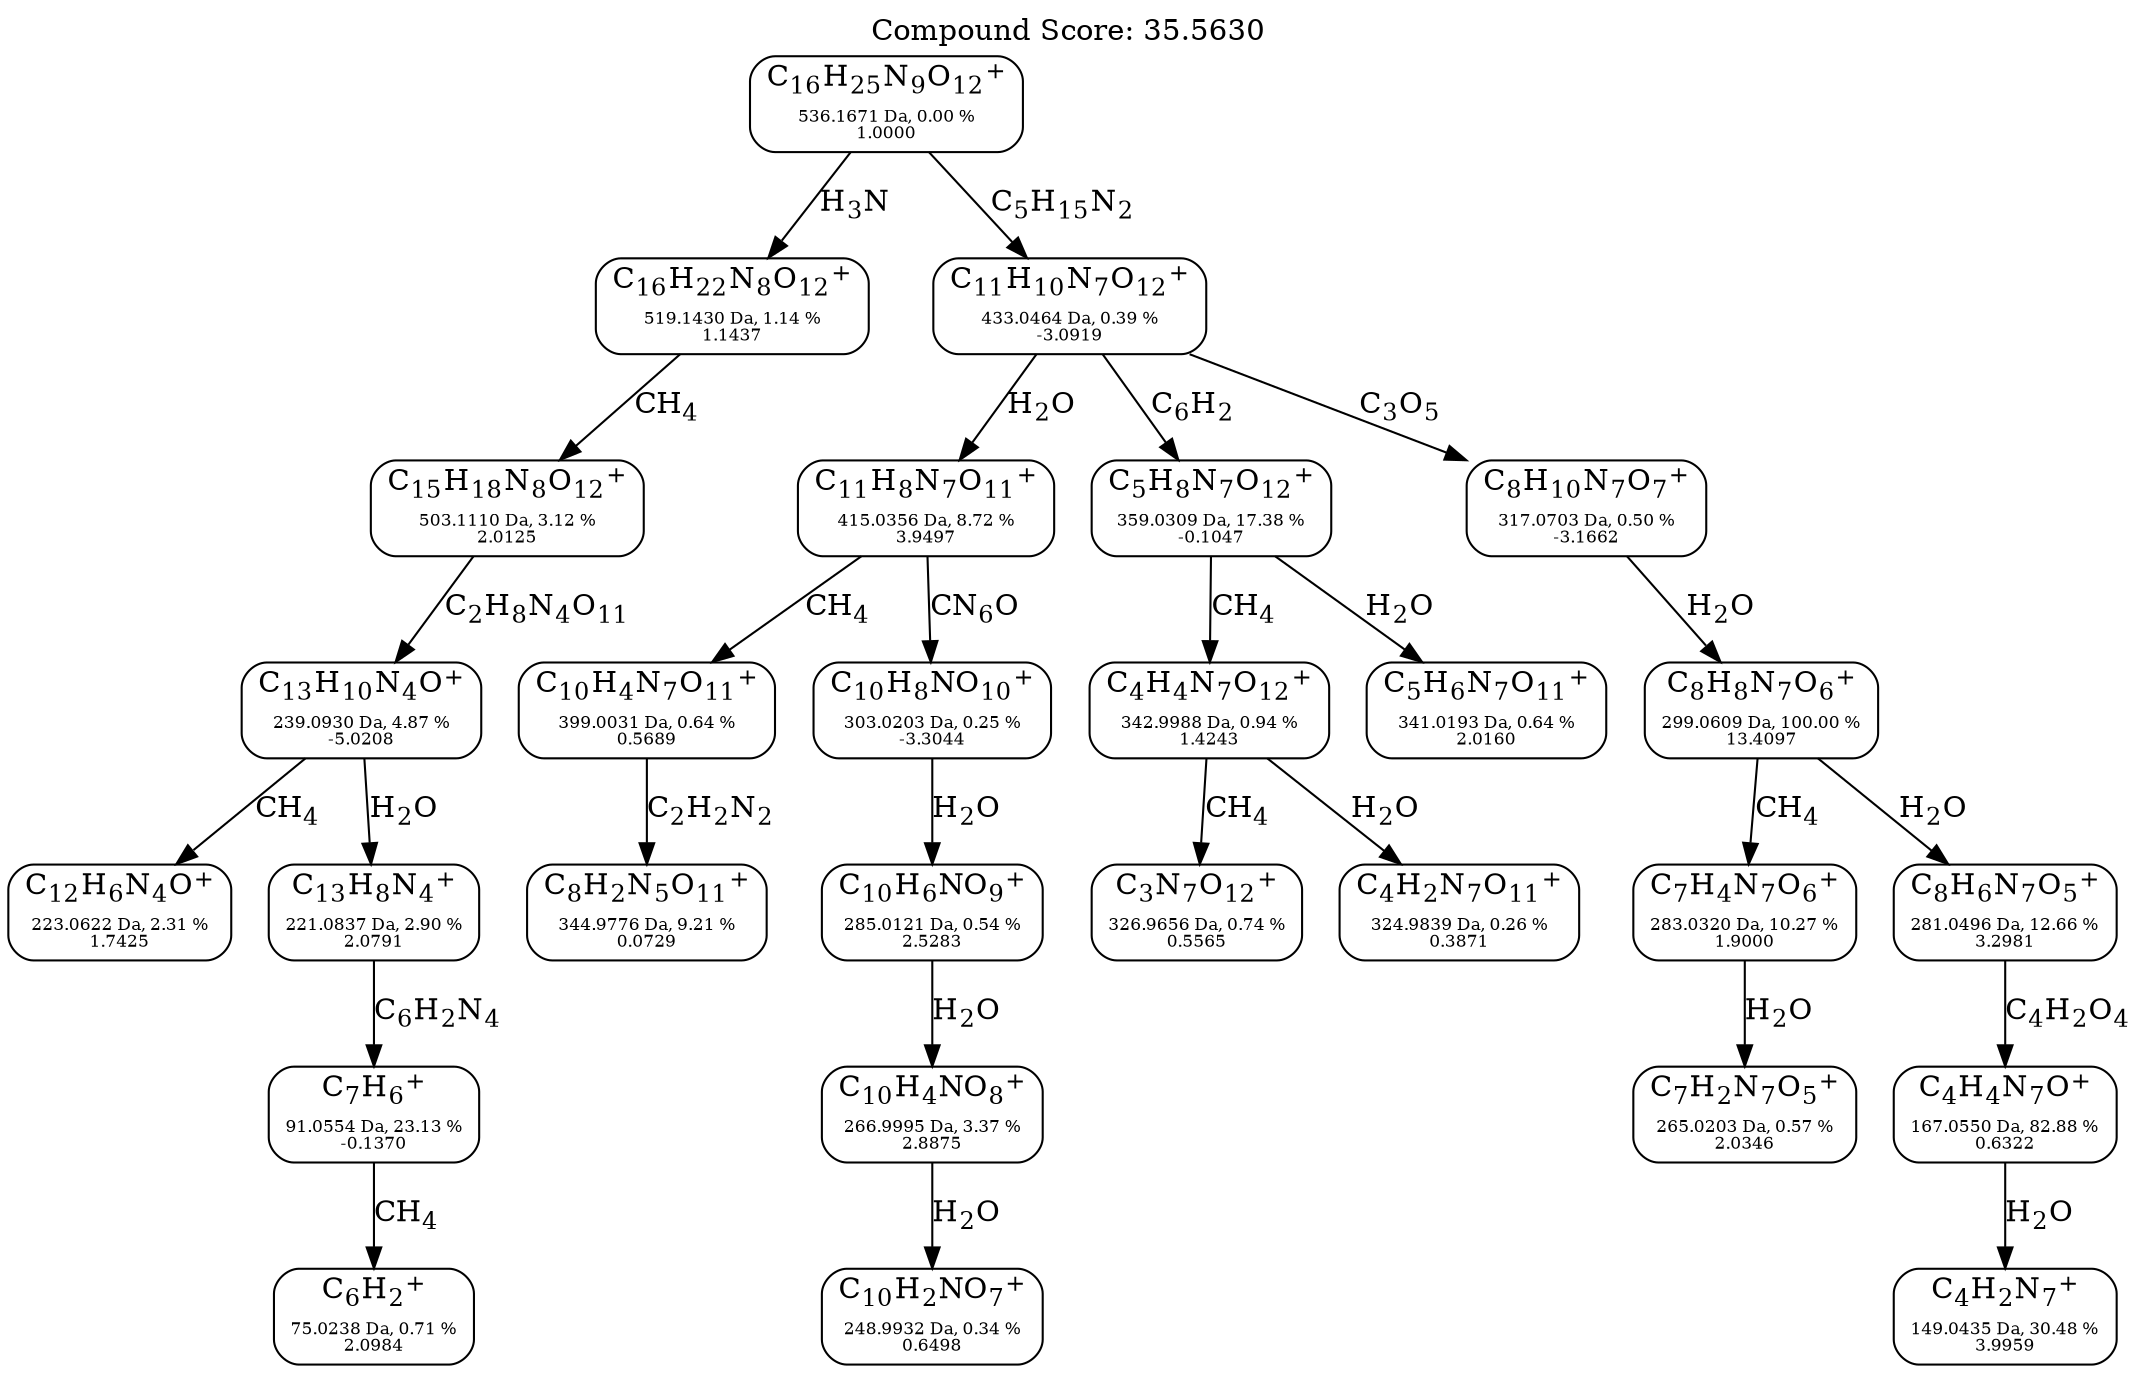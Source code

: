 strict digraph {
	node [shape=rect,style=rounded];
	labelloc="t";
	label="Compound Score: 35.5630";
	C16H26N9O12 [label=<C<SUB>16</SUB>H<SUB>25</SUB>N<SUB>9</SUB>O<SUB>12</SUB><SUP>+</SUP><FONT POINT-SIZE="8"><BR /> <BR />536.1671 Da, 0.00 %<BR />1.0000</FONT>>];
	C16H23N8O12 [label=<C<SUB>16</SUB>H<SUB>22</SUB>N<SUB>8</SUB>O<SUB>12</SUB><SUP>+</SUP><FONT POINT-SIZE="8"><BR /> <BR />519.1430 Da, 1.14 %<BR />1.1437</FONT>>];
	C15H19N8O12 [label=<C<SUB>15</SUB>H<SUB>18</SUB>N<SUB>8</SUB>O<SUB>12</SUB><SUP>+</SUP><FONT POINT-SIZE="8"><BR /> <BR />503.1110 Da, 3.12 %<BR />2.0125</FONT>>];
	C11H11N7O12 [label=<C<SUB>11</SUB>H<SUB>10</SUB>N<SUB>7</SUB>O<SUB>12</SUB><SUP>+</SUP><FONT POINT-SIZE="8"><BR /> <BR />433.0464 Da, 0.39 %<BR />-3.0919</FONT>>];
	C11H9N7O11 [label=<C<SUB>11</SUB>H<SUB>8</SUB>N<SUB>7</SUB>O<SUB>11</SUB><SUP>+</SUP><FONT POINT-SIZE="8"><BR /> <BR />415.0356 Da, 8.72 %<BR />3.9497</FONT>>];
	C10H5N7O11 [label=<C<SUB>10</SUB>H<SUB>4</SUB>N<SUB>7</SUB>O<SUB>11</SUB><SUP>+</SUP><FONT POINT-SIZE="8"><BR /> <BR />399.0031 Da, 0.64 %<BR />0.5689</FONT>>];
	C5H9N7O12 [label=<C<SUB>5</SUB>H<SUB>8</SUB>N<SUB>7</SUB>O<SUB>12</SUB><SUP>+</SUP><FONT POINT-SIZE="8"><BR /> <BR />359.0309 Da, 17.38 %<BR />-0.1047</FONT>>];
	C8H3N5O11 [label=<C<SUB>8</SUB>H<SUB>2</SUB>N<SUB>5</SUB>O<SUB>11</SUB><SUP>+</SUP><FONT POINT-SIZE="8"><BR /> <BR />344.9776 Da, 9.21 %<BR />0.0729</FONT>>];
	C4H5N7O12 [label=<C<SUB>4</SUB>H<SUB>4</SUB>N<SUB>7</SUB>O<SUB>12</SUB><SUP>+</SUP><FONT POINT-SIZE="8"><BR /> <BR />342.9988 Da, 0.94 %<BR />1.4243</FONT>>];
	C5H7N7O11 [label=<C<SUB>5</SUB>H<SUB>6</SUB>N<SUB>7</SUB>O<SUB>11</SUB><SUP>+</SUP><FONT POINT-SIZE="8"><BR /> <BR />341.0193 Da, 0.64 %<BR />2.0160</FONT>>];
	C3HN7O12 [label=<C<SUB>3</SUB>N<SUB>7</SUB>O<SUB>12</SUB><SUP>+</SUP><FONT POINT-SIZE="8"><BR /> <BR />326.9656 Da, 0.74 %<BR />0.5565</FONT>>];
	C4H3N7O11 [label=<C<SUB>4</SUB>H<SUB>2</SUB>N<SUB>7</SUB>O<SUB>11</SUB><SUP>+</SUP><FONT POINT-SIZE="8"><BR /> <BR />324.9839 Da, 0.26 %<BR />0.3871</FONT>>];
	C8H11N7O7 [label=<C<SUB>8</SUB>H<SUB>10</SUB>N<SUB>7</SUB>O<SUB>7</SUB><SUP>+</SUP><FONT POINT-SIZE="8"><BR /> <BR />317.0703 Da, 0.50 %<BR />-3.1662</FONT>>];
	C10H9NO10 [label=<C<SUB>10</SUB>H<SUB>8</SUB>NO<SUB>10</SUB><SUP>+</SUP><FONT POINT-SIZE="8"><BR /> <BR />303.0203 Da, 0.25 %<BR />-3.3044</FONT>>];
	C8H9N7O6 [label=<C<SUB>8</SUB>H<SUB>8</SUB>N<SUB>7</SUB>O<SUB>6</SUB><SUP>+</SUP><FONT POINT-SIZE="8"><BR /> <BR />299.0609 Da, 100.00 %<BR />13.4097</FONT>>];
	C10H7NO9 [label=<C<SUB>10</SUB>H<SUB>6</SUB>NO<SUB>9</SUB><SUP>+</SUP><FONT POINT-SIZE="8"><BR /> <BR />285.0121 Da, 0.54 %<BR />2.5283</FONT>>];
	C7H5N7O6 [label=<C<SUB>7</SUB>H<SUB>4</SUB>N<SUB>7</SUB>O<SUB>6</SUB><SUP>+</SUP><FONT POINT-SIZE="8"><BR /> <BR />283.0320 Da, 10.27 %<BR />1.9000</FONT>>];
	C8H7N7O5 [label=<C<SUB>8</SUB>H<SUB>6</SUB>N<SUB>7</SUB>O<SUB>5</SUB><SUP>+</SUP><FONT POINT-SIZE="8"><BR /> <BR />281.0496 Da, 12.66 %<BR />3.2981</FONT>>];
	C10H5NO8 [label=<C<SUB>10</SUB>H<SUB>4</SUB>NO<SUB>8</SUB><SUP>+</SUP><FONT POINT-SIZE="8"><BR /> <BR />266.9995 Da, 3.37 %<BR />2.8875</FONT>>];
	C7H3N7O5 [label=<C<SUB>7</SUB>H<SUB>2</SUB>N<SUB>7</SUB>O<SUB>5</SUB><SUP>+</SUP><FONT POINT-SIZE="8"><BR /> <BR />265.0203 Da, 0.57 %<BR />2.0346</FONT>>];
	C10H3NO7 [label=<C<SUB>10</SUB>H<SUB>2</SUB>NO<SUB>7</SUB><SUP>+</SUP><FONT POINT-SIZE="8"><BR /> <BR />248.9932 Da, 0.34 %<BR />0.6498</FONT>>];
	C13H11N4O [label=<C<SUB>13</SUB>H<SUB>10</SUB>N<SUB>4</SUB>O<SUP>+</SUP><FONT POINT-SIZE="8"><BR /> <BR />239.0930 Da, 4.87 %<BR />-5.0208</FONT>>];
	C12H7N4O [label=<C<SUB>12</SUB>H<SUB>6</SUB>N<SUB>4</SUB>O<SUP>+</SUP><FONT POINT-SIZE="8"><BR /> <BR />223.0622 Da, 2.31 %<BR />1.7425</FONT>>];
	C13H9N4 [label=<C<SUB>13</SUB>H<SUB>8</SUB>N<SUB>4</SUB><SUP>+</SUP><FONT POINT-SIZE="8"><BR /> <BR />221.0837 Da, 2.90 %<BR />2.0791</FONT>>];
	C4H5N7O [label=<C<SUB>4</SUB>H<SUB>4</SUB>N<SUB>7</SUB>O<SUP>+</SUP><FONT POINT-SIZE="8"><BR /> <BR />167.0550 Da, 82.88 %<BR />0.6322</FONT>>];
	C4H3N7 [label=<C<SUB>4</SUB>H<SUB>2</SUB>N<SUB>7</SUB><SUP>+</SUP><FONT POINT-SIZE="8"><BR /> <BR />149.0435 Da, 30.48 %<BR />3.9959</FONT>>];
	C7H7 [label=<C<SUB>7</SUB>H<SUB>6</SUB><SUP>+</SUP><FONT POINT-SIZE="8"><BR /> <BR />91.0554 Da, 23.13 %<BR />-0.1370</FONT>>];
	C6H3 [label=<C<SUB>6</SUB>H<SUB>2</SUB><SUP>+</SUP><FONT POINT-SIZE="8"><BR /> <BR />75.0238 Da, 0.71 %<BR />2.0984</FONT>>];

	C16H26N9O12 -> C16H23N8O12 [label=<H<SUB>3</SUB>N>];
	C16H23N8O12 -> C15H19N8O12 [label=<CH<SUB>4</SUB>>];
	C16H26N9O12 -> C11H11N7O12 [label=<C<SUB>5</SUB>H<SUB>15</SUB>N<SUB>2</SUB>>];
	C11H11N7O12 -> C11H9N7O11 [label=<H<SUB>2</SUB>O>];
	C11H9N7O11 -> C10H5N7O11 [label=<CH<SUB>4</SUB>>];
	C11H11N7O12 -> C5H9N7O12 [label=<C<SUB>6</SUB>H<SUB>2</SUB>>];
	C10H5N7O11 -> C8H3N5O11 [label=<C<SUB>2</SUB>H<SUB>2</SUB>N<SUB>2</SUB>>];
	C5H9N7O12 -> C4H5N7O12 [label=<CH<SUB>4</SUB>>];
	C5H9N7O12 -> C5H7N7O11 [label=<H<SUB>2</SUB>O>];
	C4H5N7O12 -> C3HN7O12 [label=<CH<SUB>4</SUB>>];
	C4H5N7O12 -> C4H3N7O11 [label=<H<SUB>2</SUB>O>];
	C11H11N7O12 -> C8H11N7O7 [label=<C<SUB>3</SUB>O<SUB>5</SUB>>];
	C11H9N7O11 -> C10H9NO10 [label=<CN<SUB>6</SUB>O>];
	C8H11N7O7 -> C8H9N7O6 [label=<H<SUB>2</SUB>O>];
	C10H9NO10 -> C10H7NO9 [label=<H<SUB>2</SUB>O>];
	C8H9N7O6 -> C7H5N7O6 [label=<CH<SUB>4</SUB>>];
	C8H9N7O6 -> C8H7N7O5 [label=<H<SUB>2</SUB>O>];
	C10H7NO9 -> C10H5NO8 [label=<H<SUB>2</SUB>O>];
	C7H5N7O6 -> C7H3N7O5 [label=<H<SUB>2</SUB>O>];
	C10H5NO8 -> C10H3NO7 [label=<H<SUB>2</SUB>O>];
	C15H19N8O12 -> C13H11N4O [label=<C<SUB>2</SUB>H<SUB>8</SUB>N<SUB>4</SUB>O<SUB>11</SUB>>];
	C13H11N4O -> C12H7N4O [label=<CH<SUB>4</SUB>>];
	C13H11N4O -> C13H9N4 [label=<H<SUB>2</SUB>O>];
	C8H7N7O5 -> C4H5N7O [label=<C<SUB>4</SUB>H<SUB>2</SUB>O<SUB>4</SUB>>];
	C4H5N7O -> C4H3N7 [label=<H<SUB>2</SUB>O>];
	C13H9N4 -> C7H7 [label=<C<SUB>6</SUB>H<SUB>2</SUB>N<SUB>4</SUB>>];
	C7H7 -> C6H3 [label=<CH<SUB>4</SUB>>];
}